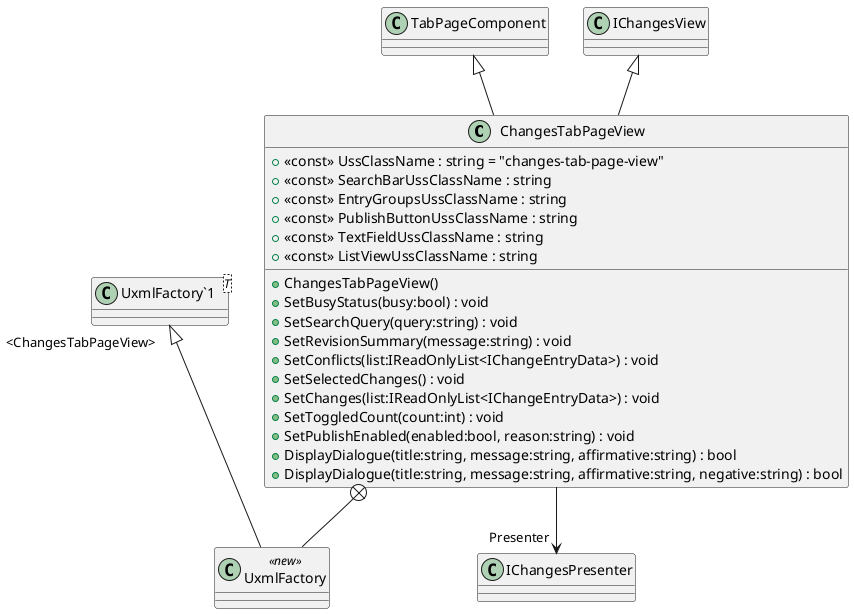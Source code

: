 @startuml
class ChangesTabPageView {
    + <<const>> UssClassName : string = "changes-tab-page-view"
    + <<const>> SearchBarUssClassName : string
    + <<const>> EntryGroupsUssClassName : string
    + <<const>> PublishButtonUssClassName : string
    + <<const>> TextFieldUssClassName : string
    + <<const>> ListViewUssClassName : string
    + ChangesTabPageView()
    + SetBusyStatus(busy:bool) : void
    + SetSearchQuery(query:string) : void
    + SetRevisionSummary(message:string) : void
    + SetConflicts(list:IReadOnlyList<IChangeEntryData>) : void
    + SetSelectedChanges() : void
    + SetChanges(list:IReadOnlyList<IChangeEntryData>) : void
    + SetToggledCount(count:int) : void
    + SetPublishEnabled(enabled:bool, reason:string) : void
    + DisplayDialogue(title:string, message:string, affirmative:string) : bool
    + DisplayDialogue(title:string, message:string, affirmative:string, negative:string) : bool
}
class UxmlFactory <<new>> {
}
class "UxmlFactory`1"<T> {
}
TabPageComponent <|-- ChangesTabPageView
IChangesView <|-- ChangesTabPageView
ChangesTabPageView --> "Presenter" IChangesPresenter
ChangesTabPageView +-- UxmlFactory
"UxmlFactory`1" "<ChangesTabPageView>" <|-- UxmlFactory
@enduml
